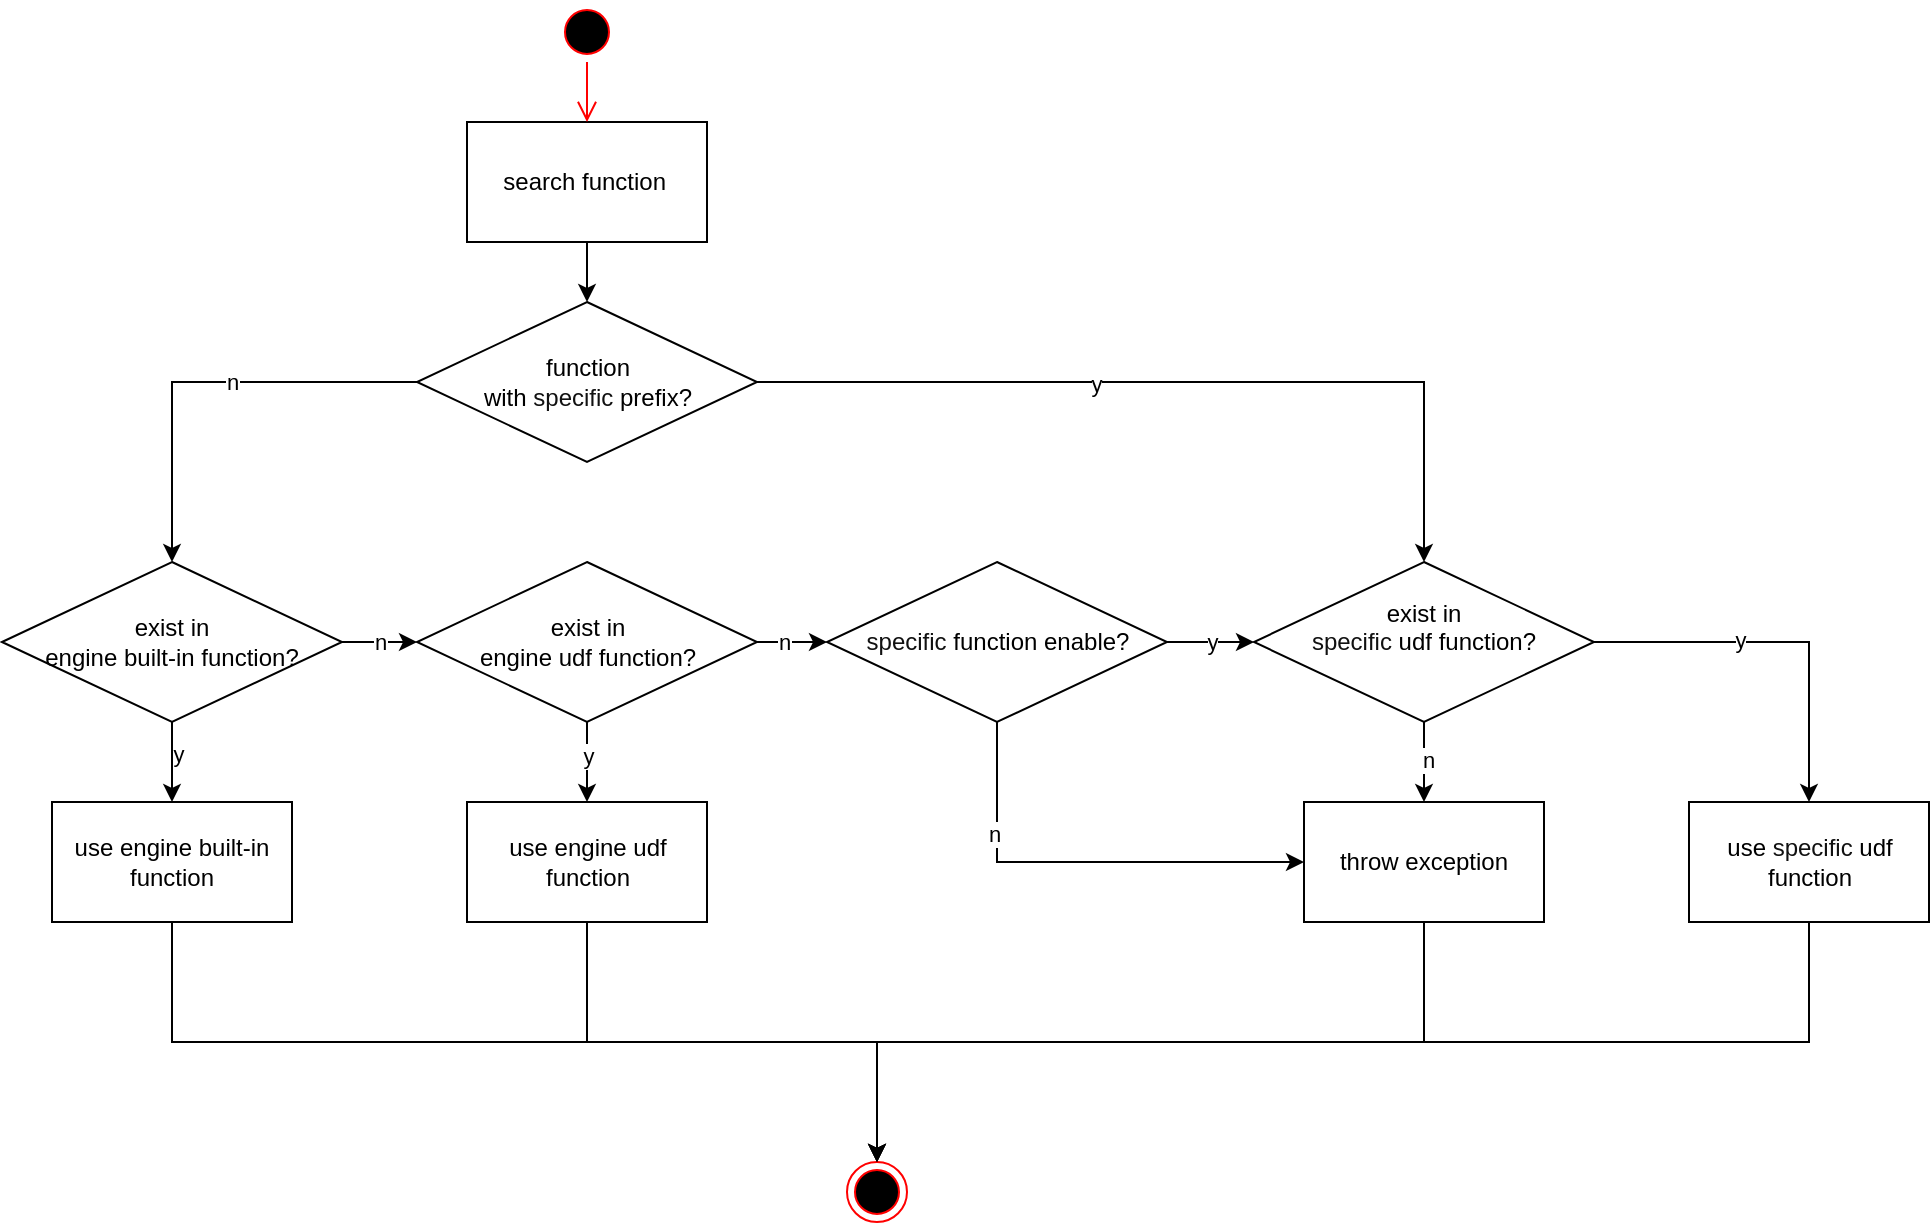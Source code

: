 <mxfile version="24.0.7" type="github">
  <diagram name="第 1 页" id="UPM21AXOTNqL97hx997m">
    <mxGraphModel dx="3728" dy="1146" grid="1" gridSize="10" guides="1" tooltips="1" connect="1" arrows="1" fold="1" page="1" pageScale="1" pageWidth="827" pageHeight="1169" math="0" shadow="0">
      <root>
        <mxCell id="0" />
        <mxCell id="1" parent="0" />
        <mxCell id="IvAjmsgnJbrjpKuY-dAH-1" style="edgeStyle=orthogonalEdgeStyle;rounded=0;orthogonalLoop=1;jettySize=auto;html=1;exitX=0;exitY=0.5;exitDx=0;exitDy=0;entryX=0.5;entryY=0;entryDx=0;entryDy=0;" parent="1" source="IvAjmsgnJbrjpKuY-dAH-32" target="IvAjmsgnJbrjpKuY-dAH-8" edge="1">
          <mxGeometry relative="1" as="geometry" />
        </mxCell>
        <mxCell id="IvAjmsgnJbrjpKuY-dAH-2" value="n" style="edgeLabel;html=1;align=center;verticalAlign=middle;resizable=0;points=[];" parent="IvAjmsgnJbrjpKuY-dAH-1" vertex="1" connectable="0">
          <mxGeometry x="-0.13" relative="1" as="geometry">
            <mxPoint as="offset" />
          </mxGeometry>
        </mxCell>
        <mxCell id="IvAjmsgnJbrjpKuY-dAH-3" style="edgeStyle=orthogonalEdgeStyle;rounded=0;orthogonalLoop=1;jettySize=auto;html=1;exitX=0.5;exitY=1;exitDx=0;exitDy=0;entryX=0.5;entryY=0;entryDx=0;entryDy=0;" parent="1" source="IvAjmsgnJbrjpKuY-dAH-4" target="IvAjmsgnJbrjpKuY-dAH-32" edge="1">
          <mxGeometry relative="1" as="geometry">
            <mxPoint x="-900" y="1030" as="targetPoint" />
          </mxGeometry>
        </mxCell>
        <mxCell id="IvAjmsgnJbrjpKuY-dAH-4" value="search function&amp;nbsp;" style="rounded=0;whiteSpace=wrap;html=1;" parent="1" vertex="1">
          <mxGeometry x="-872.5" y="900" width="120" height="60" as="geometry" />
        </mxCell>
        <mxCell id="IvAjmsgnJbrjpKuY-dAH-5" style="edgeStyle=orthogonalEdgeStyle;rounded=0;orthogonalLoop=1;jettySize=auto;html=1;exitX=0.5;exitY=1;exitDx=0;exitDy=0;entryX=0.5;entryY=0;entryDx=0;entryDy=0;" parent="1" source="IvAjmsgnJbrjpKuY-dAH-8" target="IvAjmsgnJbrjpKuY-dAH-15" edge="1">
          <mxGeometry relative="1" as="geometry" />
        </mxCell>
        <mxCell id="IvAjmsgnJbrjpKuY-dAH-6" value="y" style="edgeLabel;html=1;align=center;verticalAlign=middle;resizable=0;points=[];" parent="IvAjmsgnJbrjpKuY-dAH-5" vertex="1" connectable="0">
          <mxGeometry x="-0.225" y="3" relative="1" as="geometry">
            <mxPoint as="offset" />
          </mxGeometry>
        </mxCell>
        <mxCell id="IvAjmsgnJbrjpKuY-dAH-7" value="n" style="edgeStyle=orthogonalEdgeStyle;rounded=0;orthogonalLoop=1;jettySize=auto;html=1;exitX=1;exitY=0.5;exitDx=0;exitDy=0;entryX=0;entryY=0.5;entryDx=0;entryDy=0;" parent="1" source="IvAjmsgnJbrjpKuY-dAH-8" target="IvAjmsgnJbrjpKuY-dAH-13" edge="1">
          <mxGeometry relative="1" as="geometry" />
        </mxCell>
        <mxCell id="IvAjmsgnJbrjpKuY-dAH-8" value="exist in&lt;br&gt;engine built-in function?" style="rhombus;whiteSpace=wrap;html=1;" parent="1" vertex="1">
          <mxGeometry x="-1105" y="1120" width="170" height="80" as="geometry" />
        </mxCell>
        <mxCell id="IvAjmsgnJbrjpKuY-dAH-9" style="edgeStyle=orthogonalEdgeStyle;rounded=0;orthogonalLoop=1;jettySize=auto;html=1;exitX=0.5;exitY=1;exitDx=0;exitDy=0;entryX=0.5;entryY=0;entryDx=0;entryDy=0;" parent="1" source="IvAjmsgnJbrjpKuY-dAH-13" target="IvAjmsgnJbrjpKuY-dAH-27" edge="1">
          <mxGeometry relative="1" as="geometry" />
        </mxCell>
        <mxCell id="IvAjmsgnJbrjpKuY-dAH-10" value="y" style="edgeLabel;html=1;align=center;verticalAlign=middle;resizable=0;points=[];" parent="IvAjmsgnJbrjpKuY-dAH-9" vertex="1" connectable="0">
          <mxGeometry x="-0.175" relative="1" as="geometry">
            <mxPoint as="offset" />
          </mxGeometry>
        </mxCell>
        <mxCell id="IvAjmsgnJbrjpKuY-dAH-11" style="edgeStyle=orthogonalEdgeStyle;rounded=0;orthogonalLoop=1;jettySize=auto;html=1;exitX=1;exitY=0.5;exitDx=0;exitDy=0;entryX=0;entryY=0.5;entryDx=0;entryDy=0;" parent="1" source="IvAjmsgnJbrjpKuY-dAH-13" target="IvAjmsgnJbrjpKuY-dAH-36" edge="1">
          <mxGeometry relative="1" as="geometry" />
        </mxCell>
        <mxCell id="IvAjmsgnJbrjpKuY-dAH-12" value="n" style="edgeLabel;html=1;align=center;verticalAlign=middle;resizable=0;points=[];" parent="IvAjmsgnJbrjpKuY-dAH-11" vertex="1" connectable="0">
          <mxGeometry x="-0.257" relative="1" as="geometry">
            <mxPoint as="offset" />
          </mxGeometry>
        </mxCell>
        <mxCell id="IvAjmsgnJbrjpKuY-dAH-13" value="exist in&lt;br&gt;engine udf function?" style="rhombus;whiteSpace=wrap;html=1;" parent="1" vertex="1">
          <mxGeometry x="-897.5" y="1120" width="170" height="80" as="geometry" />
        </mxCell>
        <mxCell id="IvAjmsgnJbrjpKuY-dAH-14" style="edgeStyle=orthogonalEdgeStyle;rounded=0;orthogonalLoop=1;jettySize=auto;html=1;exitX=0.5;exitY=1;exitDx=0;exitDy=0;entryX=0.5;entryY=0;entryDx=0;entryDy=0;" parent="1" source="IvAjmsgnJbrjpKuY-dAH-15" target="IvAjmsgnJbrjpKuY-dAH-21" edge="1">
          <mxGeometry relative="1" as="geometry" />
        </mxCell>
        <mxCell id="IvAjmsgnJbrjpKuY-dAH-15" value="use engine built-in function" style="rounded=0;whiteSpace=wrap;html=1;" parent="1" vertex="1">
          <mxGeometry x="-1080" y="1240" width="120" height="60" as="geometry" />
        </mxCell>
        <mxCell id="IvAjmsgnJbrjpKuY-dAH-16" style="edgeStyle=orthogonalEdgeStyle;rounded=0;orthogonalLoop=1;jettySize=auto;html=1;exitX=1;exitY=0.5;exitDx=0;exitDy=0;entryX=0.5;entryY=0;entryDx=0;entryDy=0;" parent="1" source="IvAjmsgnJbrjpKuY-dAH-20" target="IvAjmsgnJbrjpKuY-dAH-25" edge="1">
          <mxGeometry relative="1" as="geometry" />
        </mxCell>
        <mxCell id="IvAjmsgnJbrjpKuY-dAH-17" value="y" style="edgeLabel;html=1;align=center;verticalAlign=middle;resizable=0;points=[];" parent="IvAjmsgnJbrjpKuY-dAH-16" vertex="1" connectable="0">
          <mxGeometry x="-0.225" y="1" relative="1" as="geometry">
            <mxPoint as="offset" />
          </mxGeometry>
        </mxCell>
        <mxCell id="IvAjmsgnJbrjpKuY-dAH-18" style="edgeStyle=orthogonalEdgeStyle;rounded=0;orthogonalLoop=1;jettySize=auto;html=1;entryX=0.5;entryY=0;entryDx=0;entryDy=0;exitX=0.5;exitY=1;exitDx=0;exitDy=0;" parent="1" source="IvAjmsgnJbrjpKuY-dAH-20" target="IvAjmsgnJbrjpKuY-dAH-29" edge="1">
          <mxGeometry relative="1" as="geometry">
            <mxPoint x="-174" y="1220" as="targetPoint" />
            <mxPoint x="-490" y="1230" as="sourcePoint" />
          </mxGeometry>
        </mxCell>
        <mxCell id="IvAjmsgnJbrjpKuY-dAH-19" value="n" style="edgeLabel;html=1;align=center;verticalAlign=middle;resizable=0;points=[];" parent="IvAjmsgnJbrjpKuY-dAH-18" vertex="1" connectable="0">
          <mxGeometry x="-0.131" y="1" relative="1" as="geometry">
            <mxPoint x="1" y="1" as="offset" />
          </mxGeometry>
        </mxCell>
        <mxCell id="IvAjmsgnJbrjpKuY-dAH-20" value="exist in&lt;br style=&quot;font-size: 12px;&quot;&gt;&lt;span style=&quot;color: rgb(17, 17, 17); font-family: Arial, Helvetica, sans-serif; font-size: 12px; text-align: left; background-color: rgb(255, 255, 255);&quot;&gt;specific&lt;/span&gt;&amp;nbsp;udf function?&lt;div&gt;&lt;br&gt;&lt;/div&gt;" style="rhombus;whiteSpace=wrap;html=1;fontSize=12;" parent="1" vertex="1">
          <mxGeometry x="-479" y="1120" width="170" height="80" as="geometry" />
        </mxCell>
        <mxCell id="IvAjmsgnJbrjpKuY-dAH-21" value="" style="ellipse;html=1;shape=endState;fillColor=#000000;strokeColor=#ff0000;" parent="1" vertex="1">
          <mxGeometry x="-682.5" y="1420" width="30" height="30" as="geometry" />
        </mxCell>
        <mxCell id="IvAjmsgnJbrjpKuY-dAH-22" value="" style="ellipse;html=1;shape=startState;fillColor=#000000;strokeColor=#ff0000;" parent="1" vertex="1">
          <mxGeometry x="-827.5" y="840" width="30" height="30" as="geometry" />
        </mxCell>
        <mxCell id="IvAjmsgnJbrjpKuY-dAH-23" value="" style="edgeStyle=orthogonalEdgeStyle;html=1;verticalAlign=bottom;endArrow=open;endSize=8;strokeColor=#ff0000;rounded=0;entryX=0.5;entryY=0;entryDx=0;entryDy=0;" parent="1" source="IvAjmsgnJbrjpKuY-dAH-22" target="IvAjmsgnJbrjpKuY-dAH-4" edge="1">
          <mxGeometry relative="1" as="geometry">
            <mxPoint x="-1020" y="960" as="targetPoint" />
          </mxGeometry>
        </mxCell>
        <mxCell id="IvAjmsgnJbrjpKuY-dAH-24" style="edgeStyle=orthogonalEdgeStyle;rounded=0;orthogonalLoop=1;jettySize=auto;html=1;exitX=0.5;exitY=1;exitDx=0;exitDy=0;entryX=0.5;entryY=0;entryDx=0;entryDy=0;" parent="1" source="IvAjmsgnJbrjpKuY-dAH-25" target="IvAjmsgnJbrjpKuY-dAH-21" edge="1">
          <mxGeometry relative="1" as="geometry" />
        </mxCell>
        <mxCell id="IvAjmsgnJbrjpKuY-dAH-25" value="use&amp;nbsp;&lt;span style=&quot;color: rgb(17, 17, 17); font-family: Arial, Helvetica, sans-serif; font-size: 12px; text-align: left; background-color: rgb(255, 255, 255);&quot;&gt;specific&lt;/span&gt;&amp;nbsp;udf function" style="rounded=0;whiteSpace=wrap;html=1;fontSize=12;" parent="1" vertex="1">
          <mxGeometry x="-261.5" y="1240" width="120" height="60" as="geometry" />
        </mxCell>
        <mxCell id="IvAjmsgnJbrjpKuY-dAH-26" style="edgeStyle=orthogonalEdgeStyle;rounded=0;orthogonalLoop=1;jettySize=auto;html=1;exitX=0.5;exitY=1;exitDx=0;exitDy=0;entryX=0.5;entryY=0;entryDx=0;entryDy=0;" parent="1" source="IvAjmsgnJbrjpKuY-dAH-27" target="IvAjmsgnJbrjpKuY-dAH-21" edge="1">
          <mxGeometry relative="1" as="geometry" />
        </mxCell>
        <mxCell id="IvAjmsgnJbrjpKuY-dAH-27" value="use engine udf function" style="rounded=0;whiteSpace=wrap;html=1;" parent="1" vertex="1">
          <mxGeometry x="-872.5" y="1240" width="120" height="60" as="geometry" />
        </mxCell>
        <mxCell id="IvAjmsgnJbrjpKuY-dAH-28" style="edgeStyle=orthogonalEdgeStyle;rounded=0;orthogonalLoop=1;jettySize=auto;html=1;exitX=0.5;exitY=1;exitDx=0;exitDy=0;entryX=0.5;entryY=0;entryDx=0;entryDy=0;" parent="1" source="IvAjmsgnJbrjpKuY-dAH-29" target="IvAjmsgnJbrjpKuY-dAH-21" edge="1">
          <mxGeometry relative="1" as="geometry" />
        </mxCell>
        <mxCell id="IvAjmsgnJbrjpKuY-dAH-29" value="throw exception" style="rounded=0;whiteSpace=wrap;html=1;" parent="1" vertex="1">
          <mxGeometry x="-454" y="1240" width="120" height="60" as="geometry" />
        </mxCell>
        <mxCell id="IvAjmsgnJbrjpKuY-dAH-30" style="edgeStyle=orthogonalEdgeStyle;rounded=0;orthogonalLoop=1;jettySize=auto;html=1;exitX=1;exitY=0.5;exitDx=0;exitDy=0;entryX=0.5;entryY=0;entryDx=0;entryDy=0;" parent="1" source="IvAjmsgnJbrjpKuY-dAH-32" target="IvAjmsgnJbrjpKuY-dAH-20" edge="1">
          <mxGeometry relative="1" as="geometry" />
        </mxCell>
        <mxCell id="IvAjmsgnJbrjpKuY-dAH-31" value="y" style="edgeLabel;html=1;align=center;verticalAlign=middle;resizable=0;points=[];" parent="IvAjmsgnJbrjpKuY-dAH-30" vertex="1" connectable="0">
          <mxGeometry x="-0.2" relative="1" as="geometry">
            <mxPoint y="1" as="offset" />
          </mxGeometry>
        </mxCell>
        <mxCell id="IvAjmsgnJbrjpKuY-dAH-32" value="function &lt;br style=&quot;font-size: 12px;&quot;&gt;with&amp;nbsp;&lt;span style=&quot;color: rgb(17, 17, 17); font-family: Arial, Helvetica, sans-serif; font-size: 12px; text-align: left; background-color: rgb(255, 255, 255);&quot;&gt;specific&lt;/span&gt;&amp;nbsp;prefix?" style="rhombus;whiteSpace=wrap;html=1;fontSize=12;" parent="1" vertex="1">
          <mxGeometry x="-897.5" y="990" width="170" height="80" as="geometry" />
        </mxCell>
        <mxCell id="IvAjmsgnJbrjpKuY-dAH-33" value="y" style="edgeStyle=orthogonalEdgeStyle;rounded=0;orthogonalLoop=1;jettySize=auto;html=1;exitX=1;exitY=0.5;exitDx=0;exitDy=0;entryX=0;entryY=0.5;entryDx=0;entryDy=0;" parent="1" source="IvAjmsgnJbrjpKuY-dAH-36" target="IvAjmsgnJbrjpKuY-dAH-20" edge="1">
          <mxGeometry relative="1" as="geometry" />
        </mxCell>
        <mxCell id="IvAjmsgnJbrjpKuY-dAH-34" style="edgeStyle=orthogonalEdgeStyle;rounded=0;orthogonalLoop=1;jettySize=auto;html=1;exitX=0.5;exitY=1;exitDx=0;exitDy=0;entryX=0;entryY=0.5;entryDx=0;entryDy=0;" parent="1" source="IvAjmsgnJbrjpKuY-dAH-36" target="IvAjmsgnJbrjpKuY-dAH-29" edge="1">
          <mxGeometry relative="1" as="geometry" />
        </mxCell>
        <mxCell id="IvAjmsgnJbrjpKuY-dAH-35" value="n" style="edgeLabel;html=1;align=center;verticalAlign=middle;resizable=0;points=[];" parent="IvAjmsgnJbrjpKuY-dAH-34" vertex="1" connectable="0">
          <mxGeometry x="-0.503" y="-2" relative="1" as="geometry">
            <mxPoint as="offset" />
          </mxGeometry>
        </mxCell>
        <mxCell id="IvAjmsgnJbrjpKuY-dAH-36" value="&lt;span style=&quot;color: rgb(17, 17, 17); font-family: Arial, Helvetica, sans-serif; font-size: 12px; text-align: left; background-color: rgb(255, 255, 255);&quot;&gt;specific&lt;/span&gt;&amp;nbsp;function enable?" style="rhombus;whiteSpace=wrap;html=1;fontSize=12;" parent="1" vertex="1">
          <mxGeometry x="-692.5" y="1120" width="170" height="80" as="geometry" />
        </mxCell>
      </root>
    </mxGraphModel>
  </diagram>
</mxfile>
